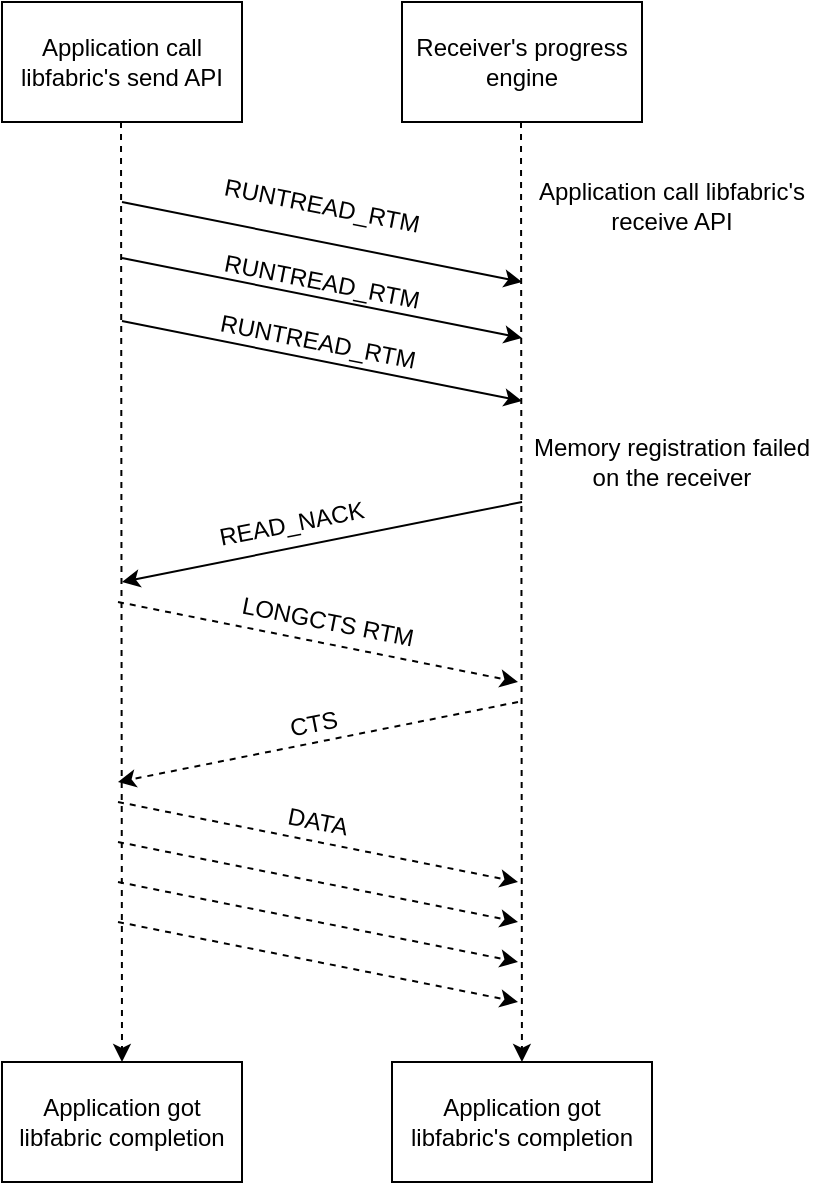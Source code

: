 <mxfile version="21.7.4" type="device">
  <diagram id="APAEDZxGAzosg-hluIWG" name="Page-1">
    <mxGraphModel dx="1303" dy="964" grid="1" gridSize="10" guides="1" tooltips="1" connect="1" arrows="1" fold="1" page="1" pageScale="1" pageWidth="850" pageHeight="1100" math="0" shadow="0">
      <root>
        <mxCell id="0" />
        <mxCell id="1" parent="0" />
        <mxCell id="hM9hUbB8x_-XiU8bxfhU-2" value="Application call libfabric&#39;s send API" style="rounded=0;whiteSpace=wrap;html=1;" parent="1" vertex="1">
          <mxGeometry x="20" y="20" width="120" height="60" as="geometry" />
        </mxCell>
        <mxCell id="hM9hUbB8x_-XiU8bxfhU-3" value="Receiver&#39;s progress engine" style="rounded=0;whiteSpace=wrap;html=1;" parent="1" vertex="1">
          <mxGeometry x="220" y="20" width="120" height="60" as="geometry" />
        </mxCell>
        <mxCell id="hM9hUbB8x_-XiU8bxfhU-6" value="" style="endArrow=classic;html=1;dashed=1;entryX=0.5;entryY=0;entryDx=0;entryDy=0;" parent="1" target="hM9hUbB8x_-XiU8bxfhU-9" edge="1">
          <mxGeometry width="50" height="50" relative="1" as="geometry">
            <mxPoint x="79.5" y="80" as="sourcePoint" />
            <mxPoint x="80" y="250" as="targetPoint" />
          </mxGeometry>
        </mxCell>
        <mxCell id="hM9hUbB8x_-XiU8bxfhU-7" value="" style="endArrow=classic;html=1;dashed=1;" parent="1" target="hM9hUbB8x_-XiU8bxfhU-10" edge="1">
          <mxGeometry width="50" height="50" relative="1" as="geometry">
            <mxPoint x="279.5" y="80" as="sourcePoint" />
            <mxPoint x="280" y="259" as="targetPoint" />
          </mxGeometry>
        </mxCell>
        <mxCell id="hM9hUbB8x_-XiU8bxfhU-8" value="" style="endArrow=classic;html=1;" parent="1" edge="1">
          <mxGeometry width="50" height="50" relative="1" as="geometry">
            <mxPoint x="80" y="120" as="sourcePoint" />
            <mxPoint x="280" y="160" as="targetPoint" />
          </mxGeometry>
        </mxCell>
        <mxCell id="hM9hUbB8x_-XiU8bxfhU-9" value="Application got libfabric completion" style="rounded=0;whiteSpace=wrap;html=1;" parent="1" vertex="1">
          <mxGeometry x="20" y="550" width="120" height="60" as="geometry" />
        </mxCell>
        <mxCell id="hM9hUbB8x_-XiU8bxfhU-10" value="Application got libfabric&#39;s completion" style="rounded=0;whiteSpace=wrap;html=1;" parent="1" vertex="1">
          <mxGeometry x="215" y="550" width="130" height="60" as="geometry" />
        </mxCell>
        <mxCell id="hM9hUbB8x_-XiU8bxfhU-14" value="RUNTREAD_RTM" style="text;html=1;strokeColor=none;fillColor=none;align=center;verticalAlign=middle;whiteSpace=wrap;rounded=0;rotation=11;" parent="1" vertex="1">
          <mxGeometry x="160" y="112" width="40" height="20" as="geometry" />
        </mxCell>
        <mxCell id="hM9hUbB8x_-XiU8bxfhU-43" value="" style="endArrow=classic;html=1;" parent="1" edge="1">
          <mxGeometry width="50" height="50" relative="1" as="geometry">
            <mxPoint x="280" y="270" as="sourcePoint" />
            <mxPoint x="80" y="310" as="targetPoint" />
          </mxGeometry>
        </mxCell>
        <mxCell id="hM9hUbB8x_-XiU8bxfhU-44" value="&lt;div&gt;READ_NACK&lt;/div&gt;" style="text;html=1;strokeColor=none;fillColor=none;align=center;verticalAlign=middle;whiteSpace=wrap;rounded=0;rotation=349;" parent="1" vertex="1">
          <mxGeometry x="144.86" y="271" width="40" height="20" as="geometry" />
        </mxCell>
        <mxCell id="ODspx_lB6T_whGsfVqag-5" value="Application call libfabric&#39;s receive API" style="text;html=1;strokeColor=none;fillColor=none;align=center;verticalAlign=middle;whiteSpace=wrap;rounded=0;" parent="1" vertex="1">
          <mxGeometry x="280" y="112" width="150" height="20" as="geometry" />
        </mxCell>
        <mxCell id="nUQ-JrjyWonSjDDB9x_k-1" value="" style="endArrow=classic;html=1;" parent="1" edge="1">
          <mxGeometry width="50" height="50" relative="1" as="geometry">
            <mxPoint x="80" y="148" as="sourcePoint" />
            <mxPoint x="280" y="188" as="targetPoint" />
          </mxGeometry>
        </mxCell>
        <mxCell id="nUQ-JrjyWonSjDDB9x_k-2" value="" style="endArrow=classic;html=1;" parent="1" edge="1">
          <mxGeometry width="50" height="50" relative="1" as="geometry">
            <mxPoint x="80" y="179.5" as="sourcePoint" />
            <mxPoint x="280" y="219.5" as="targetPoint" />
          </mxGeometry>
        </mxCell>
        <mxCell id="SZQzNVWOxhm17Guog4k_-2" value="RUNTREAD_RTM" style="text;html=1;strokeColor=none;fillColor=none;align=center;verticalAlign=middle;whiteSpace=wrap;rounded=0;rotation=11;" parent="1" vertex="1">
          <mxGeometry x="160" y="150" width="40" height="20" as="geometry" />
        </mxCell>
        <mxCell id="SZQzNVWOxhm17Guog4k_-3" value="RUNTREAD_RTM" style="text;html=1;strokeColor=none;fillColor=none;align=center;verticalAlign=middle;whiteSpace=wrap;rounded=0;rotation=11;" parent="1" vertex="1">
          <mxGeometry x="158" y="180" width="40" height="20" as="geometry" />
        </mxCell>
        <mxCell id="P-OUgfiGoT_WcaTWTTdQ-5" value="" style="endArrow=classic;html=1;dashed=1;" edge="1" parent="1">
          <mxGeometry width="50" height="50" relative="1" as="geometry">
            <mxPoint x="78" y="320" as="sourcePoint" />
            <mxPoint x="278" y="360" as="targetPoint" />
          </mxGeometry>
        </mxCell>
        <mxCell id="P-OUgfiGoT_WcaTWTTdQ-8" value="LONGCTS RTM" style="text;html=1;strokeColor=none;fillColor=none;align=center;verticalAlign=middle;whiteSpace=wrap;rounded=0;rotation=11;" vertex="1" parent="1">
          <mxGeometry x="132.82" y="320" width="100.18" height="20" as="geometry" />
        </mxCell>
        <mxCell id="P-OUgfiGoT_WcaTWTTdQ-9" value="" style="endArrow=classic;html=1;dashed=1;" edge="1" parent="1">
          <mxGeometry width="50" height="50" relative="1" as="geometry">
            <mxPoint x="278" y="370" as="sourcePoint" />
            <mxPoint x="78" y="410" as="targetPoint" />
          </mxGeometry>
        </mxCell>
        <mxCell id="P-OUgfiGoT_WcaTWTTdQ-10" value="CTS" style="text;html=1;strokeColor=none;fillColor=none;align=center;verticalAlign=middle;whiteSpace=wrap;rounded=0;rotation=349;" vertex="1" parent="1">
          <mxGeometry x="156" y="376" width="40" height="10" as="geometry" />
        </mxCell>
        <mxCell id="P-OUgfiGoT_WcaTWTTdQ-11" value="DATA" style="text;html=1;strokeColor=none;fillColor=none;align=center;verticalAlign=middle;whiteSpace=wrap;rounded=0;rotation=11;" vertex="1" parent="1">
          <mxGeometry x="123" y="420" width="110" height="20" as="geometry" />
        </mxCell>
        <mxCell id="P-OUgfiGoT_WcaTWTTdQ-12" value="" style="endArrow=classic;html=1;dashed=1;" edge="1" parent="1">
          <mxGeometry width="50" height="50" relative="1" as="geometry">
            <mxPoint x="78" y="420" as="sourcePoint" />
            <mxPoint x="278" y="460" as="targetPoint" />
          </mxGeometry>
        </mxCell>
        <mxCell id="P-OUgfiGoT_WcaTWTTdQ-13" value="" style="endArrow=classic;html=1;dashed=1;" edge="1" parent="1">
          <mxGeometry width="50" height="50" relative="1" as="geometry">
            <mxPoint x="78" y="440" as="sourcePoint" />
            <mxPoint x="278" y="480" as="targetPoint" />
          </mxGeometry>
        </mxCell>
        <mxCell id="P-OUgfiGoT_WcaTWTTdQ-14" value="" style="endArrow=classic;html=1;dashed=1;" edge="1" parent="1">
          <mxGeometry width="50" height="50" relative="1" as="geometry">
            <mxPoint x="78" y="460" as="sourcePoint" />
            <mxPoint x="278" y="500" as="targetPoint" />
          </mxGeometry>
        </mxCell>
        <mxCell id="P-OUgfiGoT_WcaTWTTdQ-15" value="" style="endArrow=classic;html=1;dashed=1;" edge="1" parent="1">
          <mxGeometry width="50" height="50" relative="1" as="geometry">
            <mxPoint x="78" y="480" as="sourcePoint" />
            <mxPoint x="278" y="520" as="targetPoint" />
          </mxGeometry>
        </mxCell>
        <mxCell id="P-OUgfiGoT_WcaTWTTdQ-24" value="Memory registration failed on the receiver" style="text;html=1;strokeColor=none;fillColor=none;align=center;verticalAlign=middle;whiteSpace=wrap;rounded=0;" vertex="1" parent="1">
          <mxGeometry x="280" y="240" width="150" height="20" as="geometry" />
        </mxCell>
      </root>
    </mxGraphModel>
  </diagram>
</mxfile>
